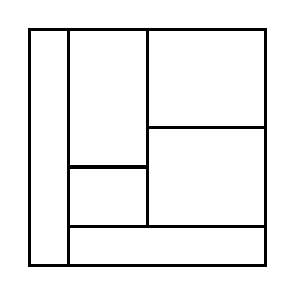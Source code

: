 \begin{tikzpicture}[very thick, scale=.5]
    \draw (0,0) rectangle (1,6);
    \draw (1,5/2) rectangle (3,6);
    \draw (1,1) rectangle (3,5/2);
    \draw (3,7/2) rectangle (6,6);
    \draw (3,1) rectangle (6,7/2);
    \draw (1,0) rectangle (6,1);
\end{tikzpicture}
